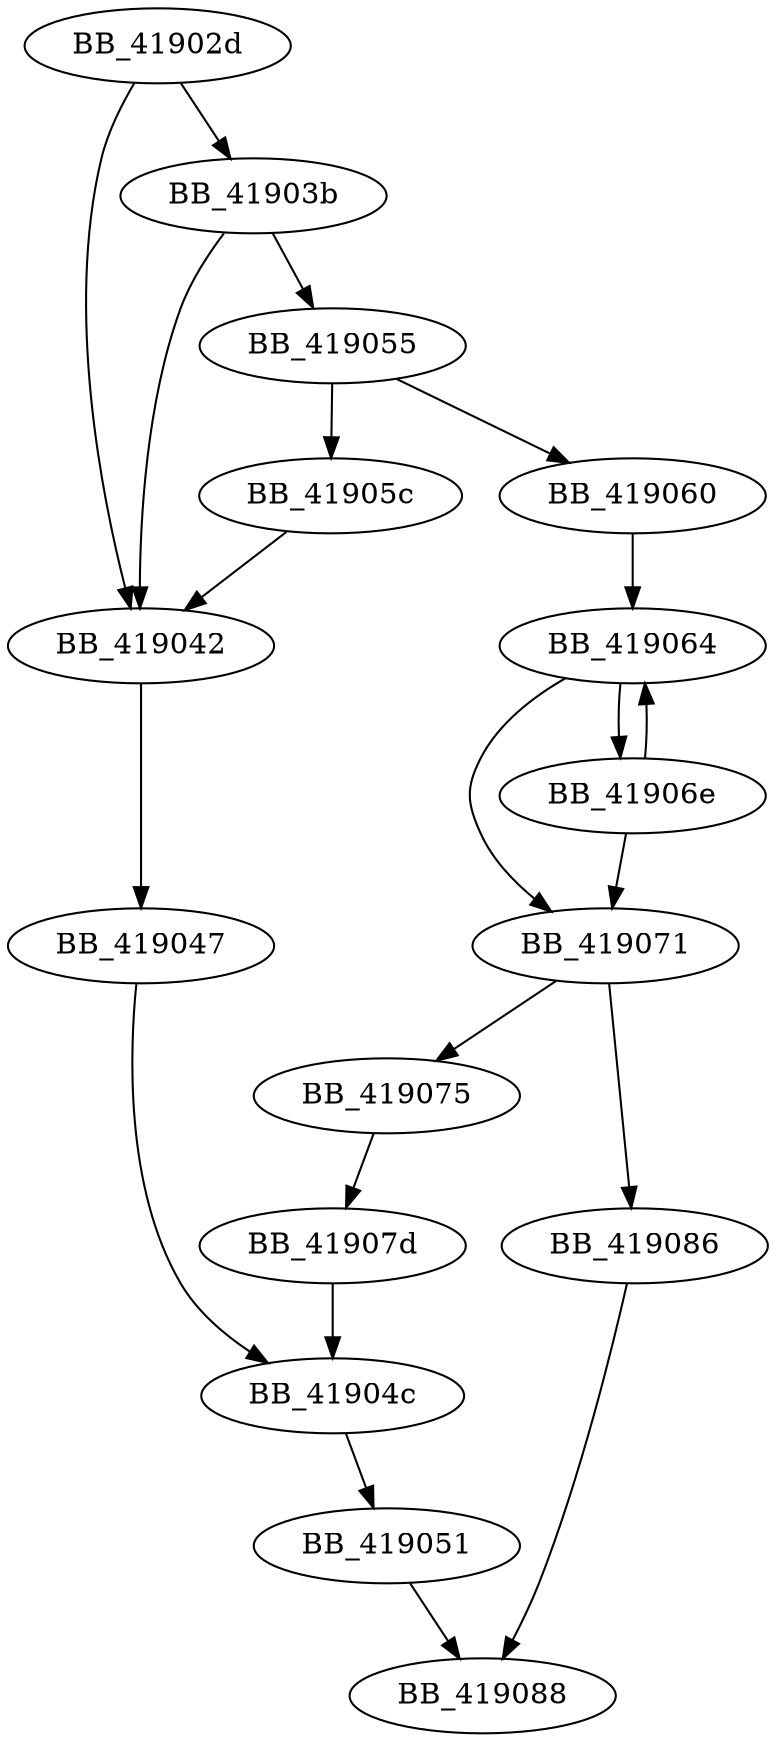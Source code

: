 DiGraph _strcpy_s{
BB_41902d->BB_41903b
BB_41902d->BB_419042
BB_41903b->BB_419042
BB_41903b->BB_419055
BB_419042->BB_419047
BB_419047->BB_41904c
BB_41904c->BB_419051
BB_419051->BB_419088
BB_419055->BB_41905c
BB_419055->BB_419060
BB_41905c->BB_419042
BB_419060->BB_419064
BB_419064->BB_41906e
BB_419064->BB_419071
BB_41906e->BB_419064
BB_41906e->BB_419071
BB_419071->BB_419075
BB_419071->BB_419086
BB_419075->BB_41907d
BB_41907d->BB_41904c
BB_419086->BB_419088
}
